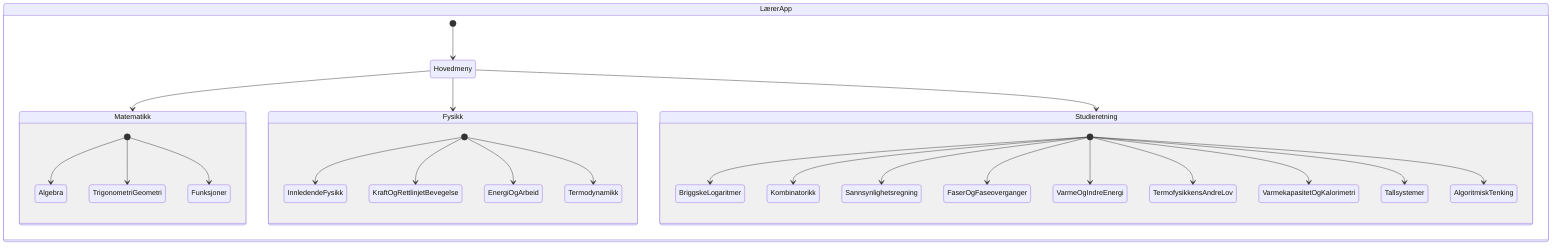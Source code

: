 stateDiagram-v2
    state "LærerApp" as A {
        [*] --> Hovedmeny
        Hovedmeny --> Matematikk
        Hovedmeny --> Fysikk
        Hovedmeny --> Studieretning
        state Matematikk {
            [*] --> Algebra
            [*] --> TrigonometriGeometri
            [*] --> Funksjoner
        }
        state Fysikk {
            [*] --> InnledendeFysikk
            [*] --> KraftOgRettlinjetBevegelse
            [*] --> EnergiOgArbeid
            [*] --> Termodynamikk
        }
        state Studieretning {
            [*] --> BriggskeLogaritmer
            [*] --> Kombinatorikk
            [*] --> Sannsynlighetsregning
            [*] --> FaserOgFaseoverganger
            [*] --> VarmeOgIndreEnergi
            [*] --> TermofysikkensAndreLov
            [*] --> VarmekapasitetOgKalorimetri
            [*] --> Tallsystemer
            [*] --> AlgoritmiskTenking
        }
    }